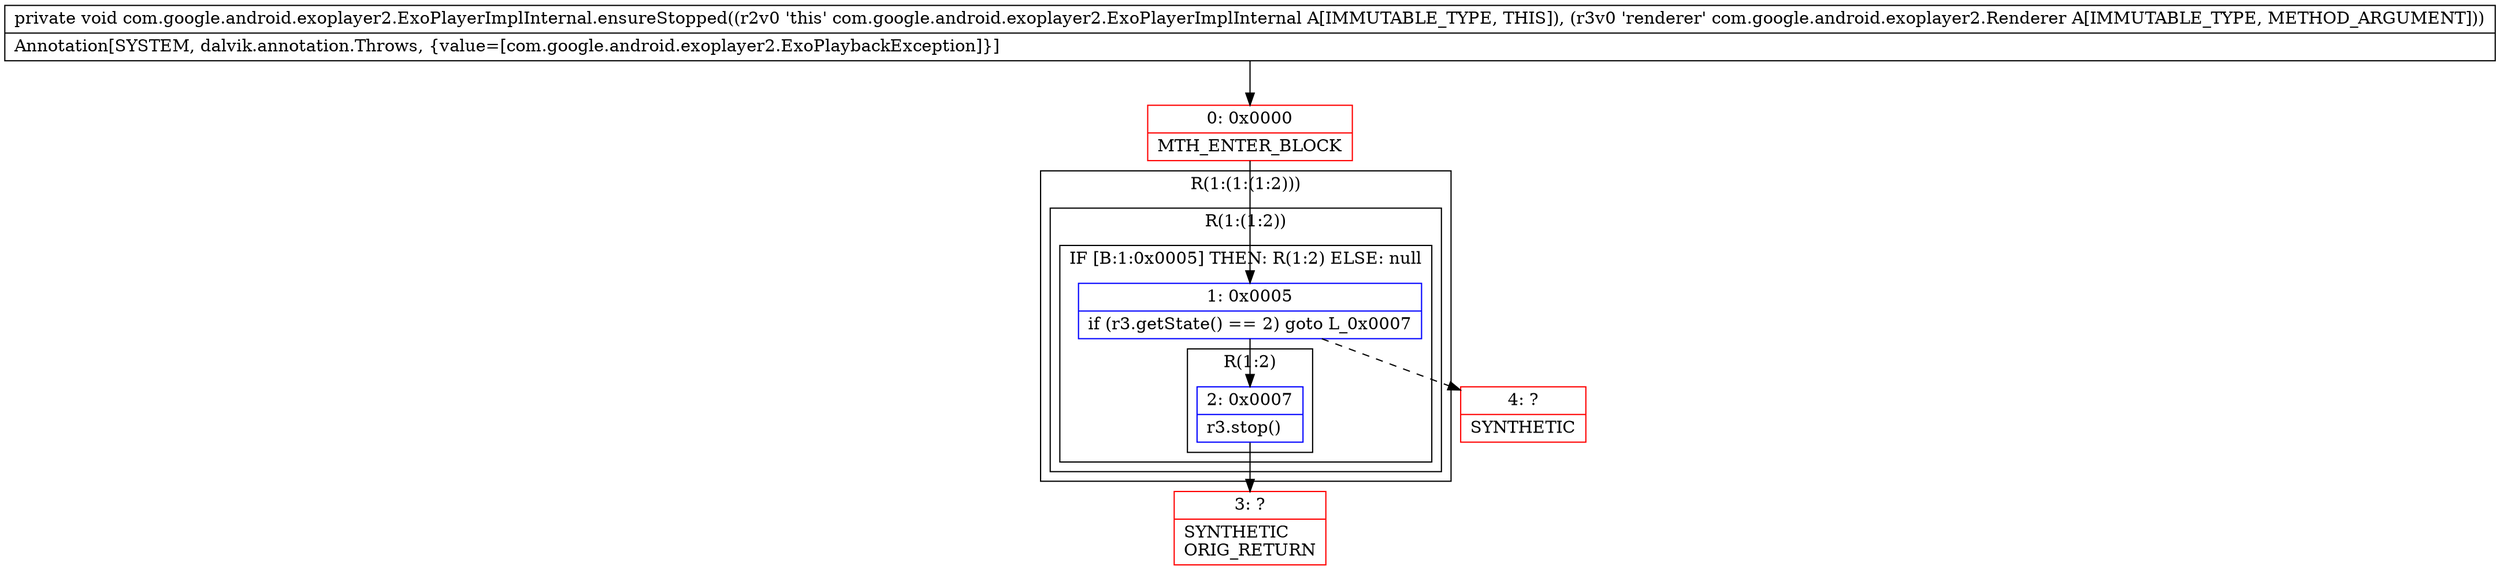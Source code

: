 digraph "CFG forcom.google.android.exoplayer2.ExoPlayerImplInternal.ensureStopped(Lcom\/google\/android\/exoplayer2\/Renderer;)V" {
subgraph cluster_Region_1245620865 {
label = "R(1:(1:(1:2)))";
node [shape=record,color=blue];
subgraph cluster_Region_1941676867 {
label = "R(1:(1:2))";
node [shape=record,color=blue];
subgraph cluster_IfRegion_483033775 {
label = "IF [B:1:0x0005] THEN: R(1:2) ELSE: null";
node [shape=record,color=blue];
Node_1 [shape=record,label="{1\:\ 0x0005|if (r3.getState() == 2) goto L_0x0007\l}"];
subgraph cluster_Region_847036370 {
label = "R(1:2)";
node [shape=record,color=blue];
Node_2 [shape=record,label="{2\:\ 0x0007|r3.stop()\l}"];
}
}
}
}
Node_0 [shape=record,color=red,label="{0\:\ 0x0000|MTH_ENTER_BLOCK\l}"];
Node_3 [shape=record,color=red,label="{3\:\ ?|SYNTHETIC\lORIG_RETURN\l}"];
Node_4 [shape=record,color=red,label="{4\:\ ?|SYNTHETIC\l}"];
MethodNode[shape=record,label="{private void com.google.android.exoplayer2.ExoPlayerImplInternal.ensureStopped((r2v0 'this' com.google.android.exoplayer2.ExoPlayerImplInternal A[IMMUTABLE_TYPE, THIS]), (r3v0 'renderer' com.google.android.exoplayer2.Renderer A[IMMUTABLE_TYPE, METHOD_ARGUMENT]))  | Annotation[SYSTEM, dalvik.annotation.Throws, \{value=[com.google.android.exoplayer2.ExoPlaybackException]\}]\l}"];
MethodNode -> Node_0;
Node_1 -> Node_2;
Node_1 -> Node_4[style=dashed];
Node_2 -> Node_3;
Node_0 -> Node_1;
}

